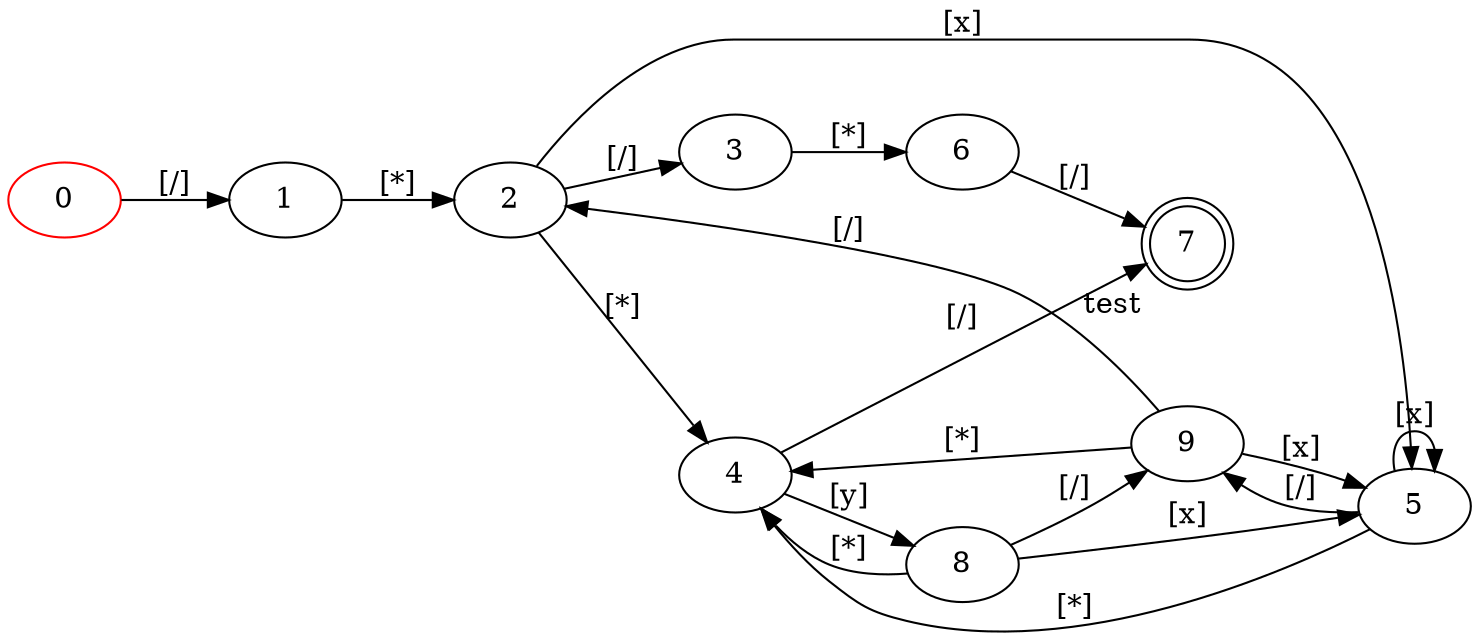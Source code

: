 digraph G{
rankdir = LR
0 [color=red]
7 [shape = doublecircle xlabel="test"]
0 -> 1 [label="[/]"]
1 -> 2 [label="[*]"]
2 -> 3 [label="[/]"]
2 -> 4 [label="[*]"]
2 -> 5 [label="[x]"]
3 -> 6 [label="[*]"]
4 -> 7 [label="[/]"]
4 -> 8 [label="[y]"]
5 -> 9 [label="[/]"]
5 -> 4 [label="[*]"]
5 -> 5 [label="[x]"]
6 -> 7 [label="[/]"]
8 -> 9 [label="[/]"]
8 -> 4 [label="[*]"]
8 -> 5 [label="[x]"]
9 -> 2 [label="[/]"]
9 -> 4 [label="[*]"]
9 -> 5 [label="[x]"]
}
